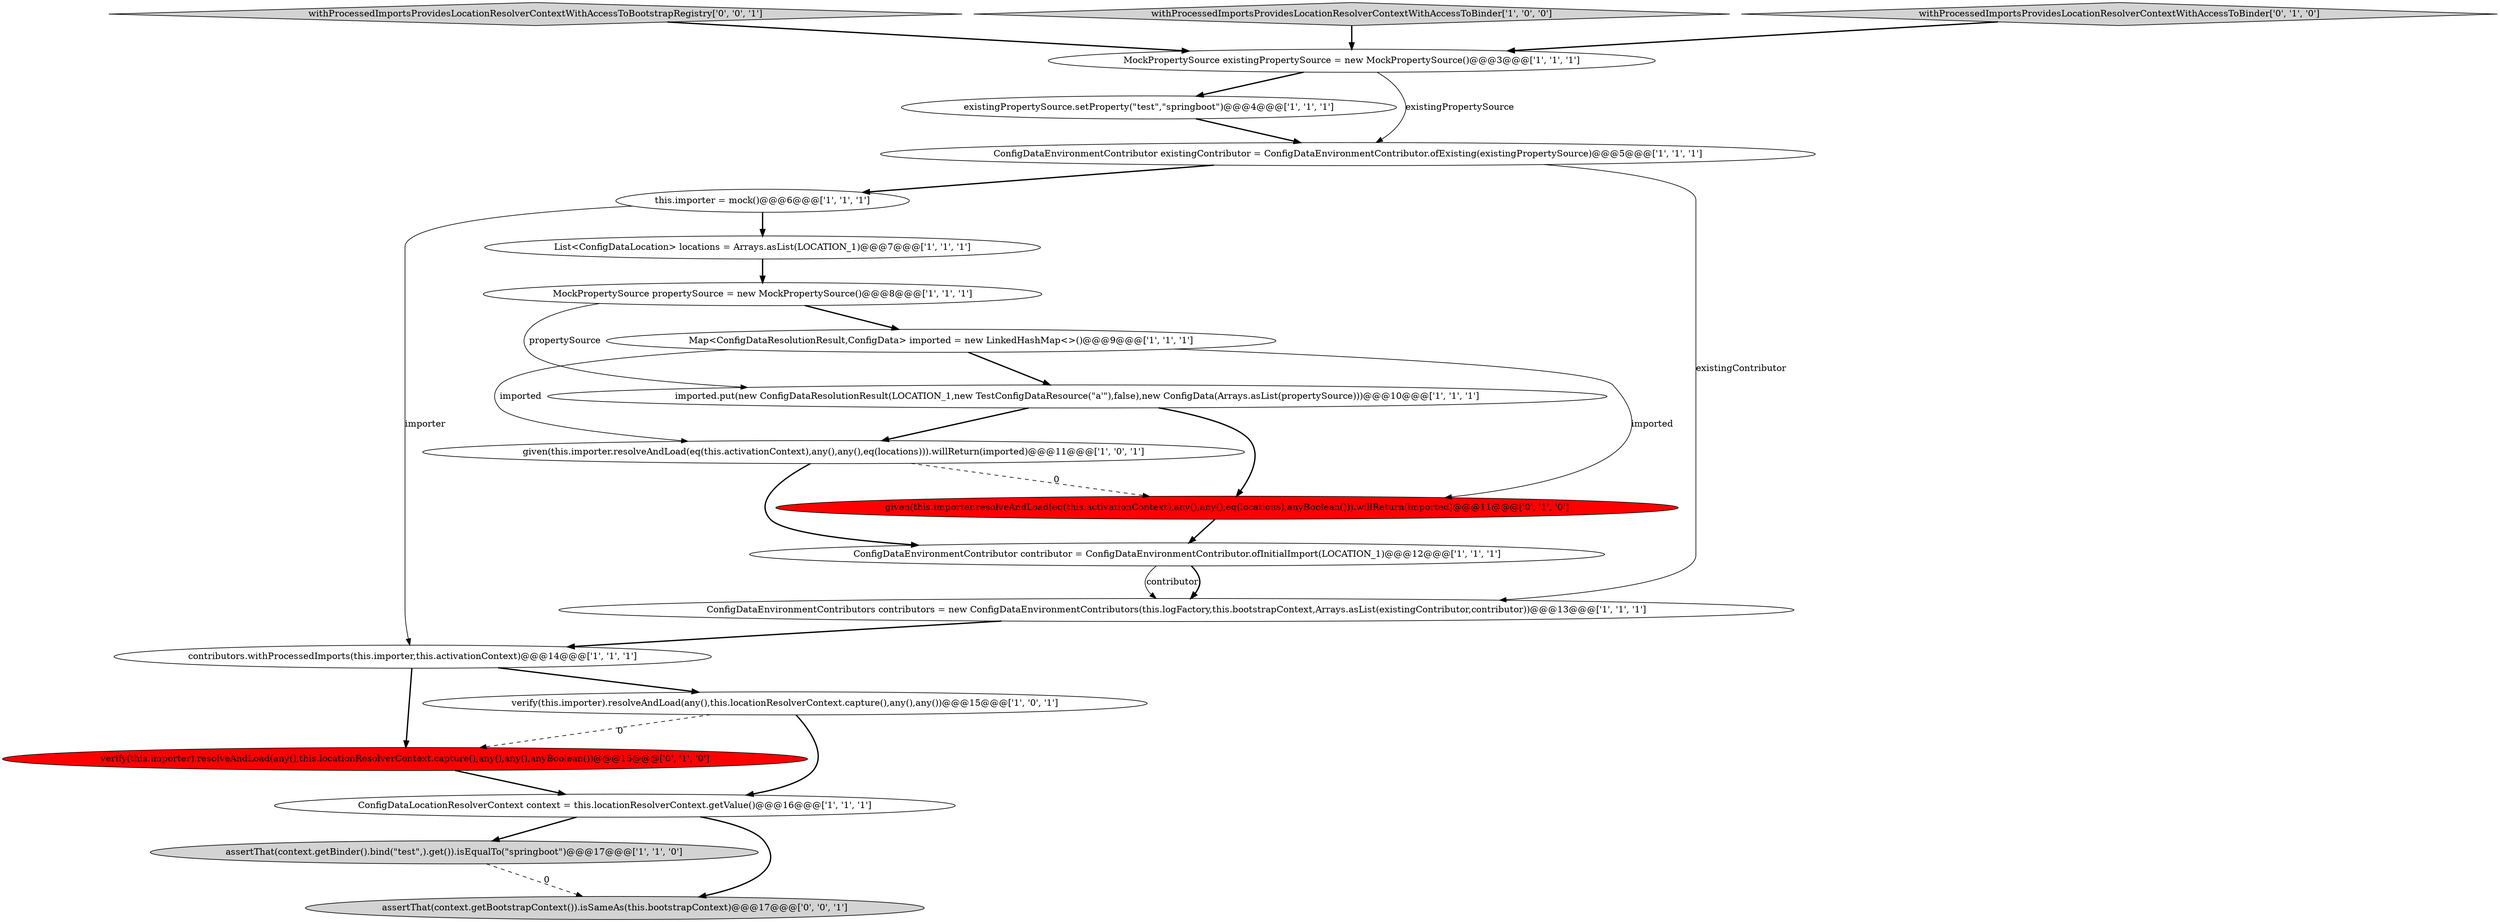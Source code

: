 digraph {
3 [style = filled, label = "List<ConfigDataLocation> locations = Arrays.asList(LOCATION_1)@@@7@@@['1', '1', '1']", fillcolor = white, shape = ellipse image = "AAA0AAABBB1BBB"];
4 [style = filled, label = "assertThat(context.getBinder().bind(\"test\",).get()).isEqualTo(\"springboot\")@@@17@@@['1', '1', '0']", fillcolor = lightgray, shape = ellipse image = "AAA0AAABBB1BBB"];
19 [style = filled, label = "withProcessedImportsProvidesLocationResolverContextWithAccessToBootstrapRegistry['0', '0', '1']", fillcolor = lightgray, shape = diamond image = "AAA0AAABBB3BBB"];
2 [style = filled, label = "ConfigDataLocationResolverContext context = this.locationResolverContext.getValue()@@@16@@@['1', '1', '1']", fillcolor = white, shape = ellipse image = "AAA0AAABBB1BBB"];
15 [style = filled, label = "existingPropertySource.setProperty(\"test\",\"springboot\")@@@4@@@['1', '1', '1']", fillcolor = white, shape = ellipse image = "AAA0AAABBB1BBB"];
6 [style = filled, label = "MockPropertySource propertySource = new MockPropertySource()@@@8@@@['1', '1', '1']", fillcolor = white, shape = ellipse image = "AAA0AAABBB1BBB"];
20 [style = filled, label = "assertThat(context.getBootstrapContext()).isSameAs(this.bootstrapContext)@@@17@@@['0', '0', '1']", fillcolor = lightgray, shape = ellipse image = "AAA0AAABBB3BBB"];
9 [style = filled, label = "Map<ConfigDataResolutionResult,ConfigData> imported = new LinkedHashMap<>()@@@9@@@['1', '1', '1']", fillcolor = white, shape = ellipse image = "AAA0AAABBB1BBB"];
11 [style = filled, label = "imported.put(new ConfigDataResolutionResult(LOCATION_1,new TestConfigDataResource(\"a'\"),false),new ConfigData(Arrays.asList(propertySource)))@@@10@@@['1', '1', '1']", fillcolor = white, shape = ellipse image = "AAA0AAABBB1BBB"];
7 [style = filled, label = "MockPropertySource existingPropertySource = new MockPropertySource()@@@3@@@['1', '1', '1']", fillcolor = white, shape = ellipse image = "AAA0AAABBB1BBB"];
17 [style = filled, label = "verify(this.importer).resolveAndLoad(any(),this.locationResolverContext.capture(),any(),any(),anyBoolean())@@@15@@@['0', '1', '0']", fillcolor = red, shape = ellipse image = "AAA1AAABBB2BBB"];
10 [style = filled, label = "withProcessedImportsProvidesLocationResolverContextWithAccessToBinder['1', '0', '0']", fillcolor = lightgray, shape = diamond image = "AAA0AAABBB1BBB"];
0 [style = filled, label = "this.importer = mock()@@@6@@@['1', '1', '1']", fillcolor = white, shape = ellipse image = "AAA0AAABBB1BBB"];
13 [style = filled, label = "verify(this.importer).resolveAndLoad(any(),this.locationResolverContext.capture(),any(),any())@@@15@@@['1', '0', '1']", fillcolor = white, shape = ellipse image = "AAA0AAABBB1BBB"];
8 [style = filled, label = "ConfigDataEnvironmentContributors contributors = new ConfigDataEnvironmentContributors(this.logFactory,this.bootstrapContext,Arrays.asList(existingContributor,contributor))@@@13@@@['1', '1', '1']", fillcolor = white, shape = ellipse image = "AAA0AAABBB1BBB"];
16 [style = filled, label = "given(this.importer.resolveAndLoad(eq(this.activationContext),any(),any(),eq(locations),anyBoolean())).willReturn(imported)@@@11@@@['0', '1', '0']", fillcolor = red, shape = ellipse image = "AAA1AAABBB2BBB"];
14 [style = filled, label = "ConfigDataEnvironmentContributor existingContributor = ConfigDataEnvironmentContributor.ofExisting(existingPropertySource)@@@5@@@['1', '1', '1']", fillcolor = white, shape = ellipse image = "AAA0AAABBB1BBB"];
1 [style = filled, label = "contributors.withProcessedImports(this.importer,this.activationContext)@@@14@@@['1', '1', '1']", fillcolor = white, shape = ellipse image = "AAA0AAABBB1BBB"];
12 [style = filled, label = "ConfigDataEnvironmentContributor contributor = ConfigDataEnvironmentContributor.ofInitialImport(LOCATION_1)@@@12@@@['1', '1', '1']", fillcolor = white, shape = ellipse image = "AAA0AAABBB1BBB"];
18 [style = filled, label = "withProcessedImportsProvidesLocationResolverContextWithAccessToBinder['0', '1', '0']", fillcolor = lightgray, shape = diamond image = "AAA0AAABBB2BBB"];
5 [style = filled, label = "given(this.importer.resolveAndLoad(eq(this.activationContext),any(),any(),eq(locations))).willReturn(imported)@@@11@@@['1', '0', '1']", fillcolor = white, shape = ellipse image = "AAA0AAABBB1BBB"];
0->3 [style = bold, label=""];
11->16 [style = bold, label=""];
2->20 [style = bold, label=""];
9->11 [style = bold, label=""];
15->14 [style = bold, label=""];
6->11 [style = solid, label="propertySource"];
12->8 [style = solid, label="contributor"];
13->17 [style = dashed, label="0"];
3->6 [style = bold, label=""];
14->8 [style = solid, label="existingContributor"];
2->4 [style = bold, label=""];
10->7 [style = bold, label=""];
1->13 [style = bold, label=""];
7->14 [style = solid, label="existingPropertySource"];
0->1 [style = solid, label="importer"];
1->17 [style = bold, label=""];
5->16 [style = dashed, label="0"];
8->1 [style = bold, label=""];
11->5 [style = bold, label=""];
9->5 [style = solid, label="imported"];
9->16 [style = solid, label="imported"];
14->0 [style = bold, label=""];
17->2 [style = bold, label=""];
5->12 [style = bold, label=""];
4->20 [style = dashed, label="0"];
12->8 [style = bold, label=""];
7->15 [style = bold, label=""];
6->9 [style = bold, label=""];
18->7 [style = bold, label=""];
16->12 [style = bold, label=""];
19->7 [style = bold, label=""];
13->2 [style = bold, label=""];
}
